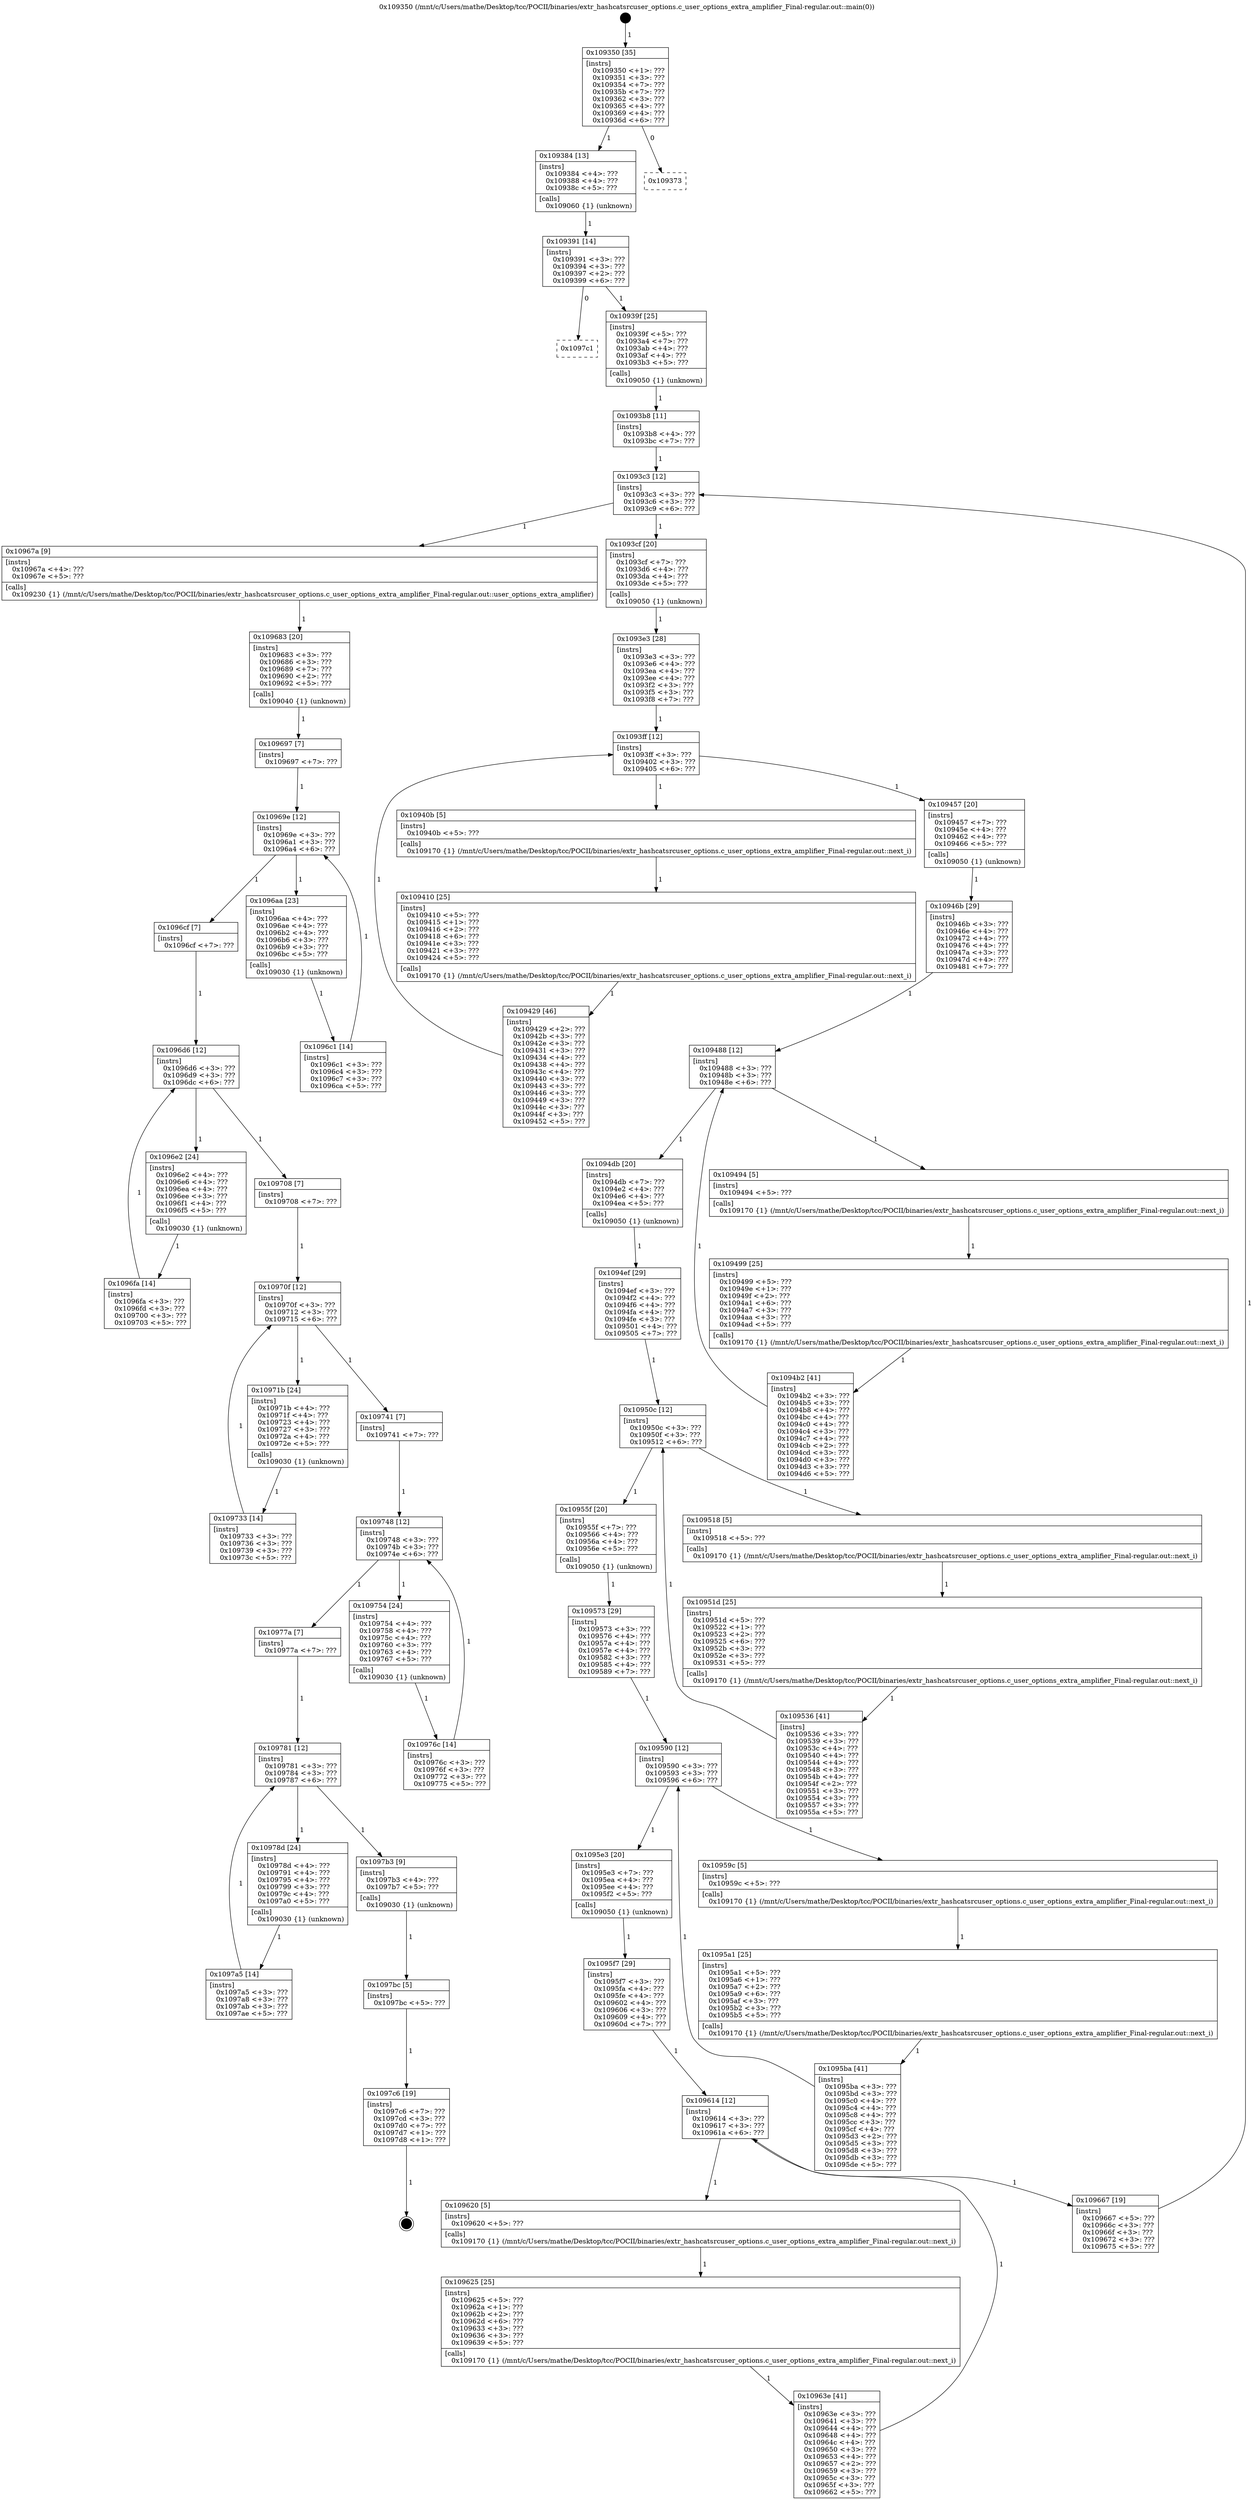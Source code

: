 digraph "0x109350" {
  label = "0x109350 (/mnt/c/Users/mathe/Desktop/tcc/POCII/binaries/extr_hashcatsrcuser_options.c_user_options_extra_amplifier_Final-regular.out::main(0))"
  labelloc = "t"
  node[shape=record]

  Entry [label="",width=0.3,height=0.3,shape=circle,fillcolor=black,style=filled]
  "0x109350" [label="{
     0x109350 [35]\l
     | [instrs]\l
     &nbsp;&nbsp;0x109350 \<+1\>: ???\l
     &nbsp;&nbsp;0x109351 \<+3\>: ???\l
     &nbsp;&nbsp;0x109354 \<+7\>: ???\l
     &nbsp;&nbsp;0x10935b \<+7\>: ???\l
     &nbsp;&nbsp;0x109362 \<+3\>: ???\l
     &nbsp;&nbsp;0x109365 \<+4\>: ???\l
     &nbsp;&nbsp;0x109369 \<+4\>: ???\l
     &nbsp;&nbsp;0x10936d \<+6\>: ???\l
  }"]
  "0x109384" [label="{
     0x109384 [13]\l
     | [instrs]\l
     &nbsp;&nbsp;0x109384 \<+4\>: ???\l
     &nbsp;&nbsp;0x109388 \<+4\>: ???\l
     &nbsp;&nbsp;0x10938c \<+5\>: ???\l
     | [calls]\l
     &nbsp;&nbsp;0x109060 \{1\} (unknown)\l
  }"]
  "0x109373" [label="{
     0x109373\l
  }", style=dashed]
  "0x109391" [label="{
     0x109391 [14]\l
     | [instrs]\l
     &nbsp;&nbsp;0x109391 \<+3\>: ???\l
     &nbsp;&nbsp;0x109394 \<+3\>: ???\l
     &nbsp;&nbsp;0x109397 \<+2\>: ???\l
     &nbsp;&nbsp;0x109399 \<+6\>: ???\l
  }"]
  "0x1097c1" [label="{
     0x1097c1\l
  }", style=dashed]
  "0x10939f" [label="{
     0x10939f [25]\l
     | [instrs]\l
     &nbsp;&nbsp;0x10939f \<+5\>: ???\l
     &nbsp;&nbsp;0x1093a4 \<+7\>: ???\l
     &nbsp;&nbsp;0x1093ab \<+4\>: ???\l
     &nbsp;&nbsp;0x1093af \<+4\>: ???\l
     &nbsp;&nbsp;0x1093b3 \<+5\>: ???\l
     | [calls]\l
     &nbsp;&nbsp;0x109050 \{1\} (unknown)\l
  }"]
  Exit [label="",width=0.3,height=0.3,shape=circle,fillcolor=black,style=filled,peripheries=2]
  "0x1093c3" [label="{
     0x1093c3 [12]\l
     | [instrs]\l
     &nbsp;&nbsp;0x1093c3 \<+3\>: ???\l
     &nbsp;&nbsp;0x1093c6 \<+3\>: ???\l
     &nbsp;&nbsp;0x1093c9 \<+6\>: ???\l
  }"]
  "0x10967a" [label="{
     0x10967a [9]\l
     | [instrs]\l
     &nbsp;&nbsp;0x10967a \<+4\>: ???\l
     &nbsp;&nbsp;0x10967e \<+5\>: ???\l
     | [calls]\l
     &nbsp;&nbsp;0x109230 \{1\} (/mnt/c/Users/mathe/Desktop/tcc/POCII/binaries/extr_hashcatsrcuser_options.c_user_options_extra_amplifier_Final-regular.out::user_options_extra_amplifier)\l
  }"]
  "0x1093cf" [label="{
     0x1093cf [20]\l
     | [instrs]\l
     &nbsp;&nbsp;0x1093cf \<+7\>: ???\l
     &nbsp;&nbsp;0x1093d6 \<+4\>: ???\l
     &nbsp;&nbsp;0x1093da \<+4\>: ???\l
     &nbsp;&nbsp;0x1093de \<+5\>: ???\l
     | [calls]\l
     &nbsp;&nbsp;0x109050 \{1\} (unknown)\l
  }"]
  "0x1093ff" [label="{
     0x1093ff [12]\l
     | [instrs]\l
     &nbsp;&nbsp;0x1093ff \<+3\>: ???\l
     &nbsp;&nbsp;0x109402 \<+3\>: ???\l
     &nbsp;&nbsp;0x109405 \<+6\>: ???\l
  }"]
  "0x109457" [label="{
     0x109457 [20]\l
     | [instrs]\l
     &nbsp;&nbsp;0x109457 \<+7\>: ???\l
     &nbsp;&nbsp;0x10945e \<+4\>: ???\l
     &nbsp;&nbsp;0x109462 \<+4\>: ???\l
     &nbsp;&nbsp;0x109466 \<+5\>: ???\l
     | [calls]\l
     &nbsp;&nbsp;0x109050 \{1\} (unknown)\l
  }"]
  "0x10940b" [label="{
     0x10940b [5]\l
     | [instrs]\l
     &nbsp;&nbsp;0x10940b \<+5\>: ???\l
     | [calls]\l
     &nbsp;&nbsp;0x109170 \{1\} (/mnt/c/Users/mathe/Desktop/tcc/POCII/binaries/extr_hashcatsrcuser_options.c_user_options_extra_amplifier_Final-regular.out::next_i)\l
  }"]
  "0x109410" [label="{
     0x109410 [25]\l
     | [instrs]\l
     &nbsp;&nbsp;0x109410 \<+5\>: ???\l
     &nbsp;&nbsp;0x109415 \<+1\>: ???\l
     &nbsp;&nbsp;0x109416 \<+2\>: ???\l
     &nbsp;&nbsp;0x109418 \<+6\>: ???\l
     &nbsp;&nbsp;0x10941e \<+3\>: ???\l
     &nbsp;&nbsp;0x109421 \<+3\>: ???\l
     &nbsp;&nbsp;0x109424 \<+5\>: ???\l
     | [calls]\l
     &nbsp;&nbsp;0x109170 \{1\} (/mnt/c/Users/mathe/Desktop/tcc/POCII/binaries/extr_hashcatsrcuser_options.c_user_options_extra_amplifier_Final-regular.out::next_i)\l
  }"]
  "0x109429" [label="{
     0x109429 [46]\l
     | [instrs]\l
     &nbsp;&nbsp;0x109429 \<+2\>: ???\l
     &nbsp;&nbsp;0x10942b \<+3\>: ???\l
     &nbsp;&nbsp;0x10942e \<+3\>: ???\l
     &nbsp;&nbsp;0x109431 \<+3\>: ???\l
     &nbsp;&nbsp;0x109434 \<+4\>: ???\l
     &nbsp;&nbsp;0x109438 \<+4\>: ???\l
     &nbsp;&nbsp;0x10943c \<+4\>: ???\l
     &nbsp;&nbsp;0x109440 \<+3\>: ???\l
     &nbsp;&nbsp;0x109443 \<+3\>: ???\l
     &nbsp;&nbsp;0x109446 \<+3\>: ???\l
     &nbsp;&nbsp;0x109449 \<+3\>: ???\l
     &nbsp;&nbsp;0x10944c \<+3\>: ???\l
     &nbsp;&nbsp;0x10944f \<+3\>: ???\l
     &nbsp;&nbsp;0x109452 \<+5\>: ???\l
  }"]
  "0x1093e3" [label="{
     0x1093e3 [28]\l
     | [instrs]\l
     &nbsp;&nbsp;0x1093e3 \<+3\>: ???\l
     &nbsp;&nbsp;0x1093e6 \<+4\>: ???\l
     &nbsp;&nbsp;0x1093ea \<+4\>: ???\l
     &nbsp;&nbsp;0x1093ee \<+4\>: ???\l
     &nbsp;&nbsp;0x1093f2 \<+3\>: ???\l
     &nbsp;&nbsp;0x1093f5 \<+3\>: ???\l
     &nbsp;&nbsp;0x1093f8 \<+7\>: ???\l
  }"]
  "0x109488" [label="{
     0x109488 [12]\l
     | [instrs]\l
     &nbsp;&nbsp;0x109488 \<+3\>: ???\l
     &nbsp;&nbsp;0x10948b \<+3\>: ???\l
     &nbsp;&nbsp;0x10948e \<+6\>: ???\l
  }"]
  "0x1094db" [label="{
     0x1094db [20]\l
     | [instrs]\l
     &nbsp;&nbsp;0x1094db \<+7\>: ???\l
     &nbsp;&nbsp;0x1094e2 \<+4\>: ???\l
     &nbsp;&nbsp;0x1094e6 \<+4\>: ???\l
     &nbsp;&nbsp;0x1094ea \<+5\>: ???\l
     | [calls]\l
     &nbsp;&nbsp;0x109050 \{1\} (unknown)\l
  }"]
  "0x109494" [label="{
     0x109494 [5]\l
     | [instrs]\l
     &nbsp;&nbsp;0x109494 \<+5\>: ???\l
     | [calls]\l
     &nbsp;&nbsp;0x109170 \{1\} (/mnt/c/Users/mathe/Desktop/tcc/POCII/binaries/extr_hashcatsrcuser_options.c_user_options_extra_amplifier_Final-regular.out::next_i)\l
  }"]
  "0x109499" [label="{
     0x109499 [25]\l
     | [instrs]\l
     &nbsp;&nbsp;0x109499 \<+5\>: ???\l
     &nbsp;&nbsp;0x10949e \<+1\>: ???\l
     &nbsp;&nbsp;0x10949f \<+2\>: ???\l
     &nbsp;&nbsp;0x1094a1 \<+6\>: ???\l
     &nbsp;&nbsp;0x1094a7 \<+3\>: ???\l
     &nbsp;&nbsp;0x1094aa \<+3\>: ???\l
     &nbsp;&nbsp;0x1094ad \<+5\>: ???\l
     | [calls]\l
     &nbsp;&nbsp;0x109170 \{1\} (/mnt/c/Users/mathe/Desktop/tcc/POCII/binaries/extr_hashcatsrcuser_options.c_user_options_extra_amplifier_Final-regular.out::next_i)\l
  }"]
  "0x1094b2" [label="{
     0x1094b2 [41]\l
     | [instrs]\l
     &nbsp;&nbsp;0x1094b2 \<+3\>: ???\l
     &nbsp;&nbsp;0x1094b5 \<+3\>: ???\l
     &nbsp;&nbsp;0x1094b8 \<+4\>: ???\l
     &nbsp;&nbsp;0x1094bc \<+4\>: ???\l
     &nbsp;&nbsp;0x1094c0 \<+4\>: ???\l
     &nbsp;&nbsp;0x1094c4 \<+3\>: ???\l
     &nbsp;&nbsp;0x1094c7 \<+4\>: ???\l
     &nbsp;&nbsp;0x1094cb \<+2\>: ???\l
     &nbsp;&nbsp;0x1094cd \<+3\>: ???\l
     &nbsp;&nbsp;0x1094d0 \<+3\>: ???\l
     &nbsp;&nbsp;0x1094d3 \<+3\>: ???\l
     &nbsp;&nbsp;0x1094d6 \<+5\>: ???\l
  }"]
  "0x10946b" [label="{
     0x10946b [29]\l
     | [instrs]\l
     &nbsp;&nbsp;0x10946b \<+3\>: ???\l
     &nbsp;&nbsp;0x10946e \<+4\>: ???\l
     &nbsp;&nbsp;0x109472 \<+4\>: ???\l
     &nbsp;&nbsp;0x109476 \<+4\>: ???\l
     &nbsp;&nbsp;0x10947a \<+3\>: ???\l
     &nbsp;&nbsp;0x10947d \<+4\>: ???\l
     &nbsp;&nbsp;0x109481 \<+7\>: ???\l
  }"]
  "0x10950c" [label="{
     0x10950c [12]\l
     | [instrs]\l
     &nbsp;&nbsp;0x10950c \<+3\>: ???\l
     &nbsp;&nbsp;0x10950f \<+3\>: ???\l
     &nbsp;&nbsp;0x109512 \<+6\>: ???\l
  }"]
  "0x10955f" [label="{
     0x10955f [20]\l
     | [instrs]\l
     &nbsp;&nbsp;0x10955f \<+7\>: ???\l
     &nbsp;&nbsp;0x109566 \<+4\>: ???\l
     &nbsp;&nbsp;0x10956a \<+4\>: ???\l
     &nbsp;&nbsp;0x10956e \<+5\>: ???\l
     | [calls]\l
     &nbsp;&nbsp;0x109050 \{1\} (unknown)\l
  }"]
  "0x109518" [label="{
     0x109518 [5]\l
     | [instrs]\l
     &nbsp;&nbsp;0x109518 \<+5\>: ???\l
     | [calls]\l
     &nbsp;&nbsp;0x109170 \{1\} (/mnt/c/Users/mathe/Desktop/tcc/POCII/binaries/extr_hashcatsrcuser_options.c_user_options_extra_amplifier_Final-regular.out::next_i)\l
  }"]
  "0x10951d" [label="{
     0x10951d [25]\l
     | [instrs]\l
     &nbsp;&nbsp;0x10951d \<+5\>: ???\l
     &nbsp;&nbsp;0x109522 \<+1\>: ???\l
     &nbsp;&nbsp;0x109523 \<+2\>: ???\l
     &nbsp;&nbsp;0x109525 \<+6\>: ???\l
     &nbsp;&nbsp;0x10952b \<+3\>: ???\l
     &nbsp;&nbsp;0x10952e \<+3\>: ???\l
     &nbsp;&nbsp;0x109531 \<+5\>: ???\l
     | [calls]\l
     &nbsp;&nbsp;0x109170 \{1\} (/mnt/c/Users/mathe/Desktop/tcc/POCII/binaries/extr_hashcatsrcuser_options.c_user_options_extra_amplifier_Final-regular.out::next_i)\l
  }"]
  "0x109536" [label="{
     0x109536 [41]\l
     | [instrs]\l
     &nbsp;&nbsp;0x109536 \<+3\>: ???\l
     &nbsp;&nbsp;0x109539 \<+3\>: ???\l
     &nbsp;&nbsp;0x10953c \<+4\>: ???\l
     &nbsp;&nbsp;0x109540 \<+4\>: ???\l
     &nbsp;&nbsp;0x109544 \<+4\>: ???\l
     &nbsp;&nbsp;0x109548 \<+3\>: ???\l
     &nbsp;&nbsp;0x10954b \<+4\>: ???\l
     &nbsp;&nbsp;0x10954f \<+2\>: ???\l
     &nbsp;&nbsp;0x109551 \<+3\>: ???\l
     &nbsp;&nbsp;0x109554 \<+3\>: ???\l
     &nbsp;&nbsp;0x109557 \<+3\>: ???\l
     &nbsp;&nbsp;0x10955a \<+5\>: ???\l
  }"]
  "0x1094ef" [label="{
     0x1094ef [29]\l
     | [instrs]\l
     &nbsp;&nbsp;0x1094ef \<+3\>: ???\l
     &nbsp;&nbsp;0x1094f2 \<+4\>: ???\l
     &nbsp;&nbsp;0x1094f6 \<+4\>: ???\l
     &nbsp;&nbsp;0x1094fa \<+4\>: ???\l
     &nbsp;&nbsp;0x1094fe \<+3\>: ???\l
     &nbsp;&nbsp;0x109501 \<+4\>: ???\l
     &nbsp;&nbsp;0x109505 \<+7\>: ???\l
  }"]
  "0x109590" [label="{
     0x109590 [12]\l
     | [instrs]\l
     &nbsp;&nbsp;0x109590 \<+3\>: ???\l
     &nbsp;&nbsp;0x109593 \<+3\>: ???\l
     &nbsp;&nbsp;0x109596 \<+6\>: ???\l
  }"]
  "0x1095e3" [label="{
     0x1095e3 [20]\l
     | [instrs]\l
     &nbsp;&nbsp;0x1095e3 \<+7\>: ???\l
     &nbsp;&nbsp;0x1095ea \<+4\>: ???\l
     &nbsp;&nbsp;0x1095ee \<+4\>: ???\l
     &nbsp;&nbsp;0x1095f2 \<+5\>: ???\l
     | [calls]\l
     &nbsp;&nbsp;0x109050 \{1\} (unknown)\l
  }"]
  "0x10959c" [label="{
     0x10959c [5]\l
     | [instrs]\l
     &nbsp;&nbsp;0x10959c \<+5\>: ???\l
     | [calls]\l
     &nbsp;&nbsp;0x109170 \{1\} (/mnt/c/Users/mathe/Desktop/tcc/POCII/binaries/extr_hashcatsrcuser_options.c_user_options_extra_amplifier_Final-regular.out::next_i)\l
  }"]
  "0x1095a1" [label="{
     0x1095a1 [25]\l
     | [instrs]\l
     &nbsp;&nbsp;0x1095a1 \<+5\>: ???\l
     &nbsp;&nbsp;0x1095a6 \<+1\>: ???\l
     &nbsp;&nbsp;0x1095a7 \<+2\>: ???\l
     &nbsp;&nbsp;0x1095a9 \<+6\>: ???\l
     &nbsp;&nbsp;0x1095af \<+3\>: ???\l
     &nbsp;&nbsp;0x1095b2 \<+3\>: ???\l
     &nbsp;&nbsp;0x1095b5 \<+5\>: ???\l
     | [calls]\l
     &nbsp;&nbsp;0x109170 \{1\} (/mnt/c/Users/mathe/Desktop/tcc/POCII/binaries/extr_hashcatsrcuser_options.c_user_options_extra_amplifier_Final-regular.out::next_i)\l
  }"]
  "0x1095ba" [label="{
     0x1095ba [41]\l
     | [instrs]\l
     &nbsp;&nbsp;0x1095ba \<+3\>: ???\l
     &nbsp;&nbsp;0x1095bd \<+3\>: ???\l
     &nbsp;&nbsp;0x1095c0 \<+4\>: ???\l
     &nbsp;&nbsp;0x1095c4 \<+4\>: ???\l
     &nbsp;&nbsp;0x1095c8 \<+4\>: ???\l
     &nbsp;&nbsp;0x1095cc \<+3\>: ???\l
     &nbsp;&nbsp;0x1095cf \<+4\>: ???\l
     &nbsp;&nbsp;0x1095d3 \<+2\>: ???\l
     &nbsp;&nbsp;0x1095d5 \<+3\>: ???\l
     &nbsp;&nbsp;0x1095d8 \<+3\>: ???\l
     &nbsp;&nbsp;0x1095db \<+3\>: ???\l
     &nbsp;&nbsp;0x1095de \<+5\>: ???\l
  }"]
  "0x109573" [label="{
     0x109573 [29]\l
     | [instrs]\l
     &nbsp;&nbsp;0x109573 \<+3\>: ???\l
     &nbsp;&nbsp;0x109576 \<+4\>: ???\l
     &nbsp;&nbsp;0x10957a \<+4\>: ???\l
     &nbsp;&nbsp;0x10957e \<+4\>: ???\l
     &nbsp;&nbsp;0x109582 \<+3\>: ???\l
     &nbsp;&nbsp;0x109585 \<+4\>: ???\l
     &nbsp;&nbsp;0x109589 \<+7\>: ???\l
  }"]
  "0x109614" [label="{
     0x109614 [12]\l
     | [instrs]\l
     &nbsp;&nbsp;0x109614 \<+3\>: ???\l
     &nbsp;&nbsp;0x109617 \<+3\>: ???\l
     &nbsp;&nbsp;0x10961a \<+6\>: ???\l
  }"]
  "0x109667" [label="{
     0x109667 [19]\l
     | [instrs]\l
     &nbsp;&nbsp;0x109667 \<+5\>: ???\l
     &nbsp;&nbsp;0x10966c \<+3\>: ???\l
     &nbsp;&nbsp;0x10966f \<+3\>: ???\l
     &nbsp;&nbsp;0x109672 \<+3\>: ???\l
     &nbsp;&nbsp;0x109675 \<+5\>: ???\l
  }"]
  "0x109620" [label="{
     0x109620 [5]\l
     | [instrs]\l
     &nbsp;&nbsp;0x109620 \<+5\>: ???\l
     | [calls]\l
     &nbsp;&nbsp;0x109170 \{1\} (/mnt/c/Users/mathe/Desktop/tcc/POCII/binaries/extr_hashcatsrcuser_options.c_user_options_extra_amplifier_Final-regular.out::next_i)\l
  }"]
  "0x109625" [label="{
     0x109625 [25]\l
     | [instrs]\l
     &nbsp;&nbsp;0x109625 \<+5\>: ???\l
     &nbsp;&nbsp;0x10962a \<+1\>: ???\l
     &nbsp;&nbsp;0x10962b \<+2\>: ???\l
     &nbsp;&nbsp;0x10962d \<+6\>: ???\l
     &nbsp;&nbsp;0x109633 \<+3\>: ???\l
     &nbsp;&nbsp;0x109636 \<+3\>: ???\l
     &nbsp;&nbsp;0x109639 \<+5\>: ???\l
     | [calls]\l
     &nbsp;&nbsp;0x109170 \{1\} (/mnt/c/Users/mathe/Desktop/tcc/POCII/binaries/extr_hashcatsrcuser_options.c_user_options_extra_amplifier_Final-regular.out::next_i)\l
  }"]
  "0x10963e" [label="{
     0x10963e [41]\l
     | [instrs]\l
     &nbsp;&nbsp;0x10963e \<+3\>: ???\l
     &nbsp;&nbsp;0x109641 \<+3\>: ???\l
     &nbsp;&nbsp;0x109644 \<+4\>: ???\l
     &nbsp;&nbsp;0x109648 \<+4\>: ???\l
     &nbsp;&nbsp;0x10964c \<+4\>: ???\l
     &nbsp;&nbsp;0x109650 \<+3\>: ???\l
     &nbsp;&nbsp;0x109653 \<+4\>: ???\l
     &nbsp;&nbsp;0x109657 \<+2\>: ???\l
     &nbsp;&nbsp;0x109659 \<+3\>: ???\l
     &nbsp;&nbsp;0x10965c \<+3\>: ???\l
     &nbsp;&nbsp;0x10965f \<+3\>: ???\l
     &nbsp;&nbsp;0x109662 \<+5\>: ???\l
  }"]
  "0x1095f7" [label="{
     0x1095f7 [29]\l
     | [instrs]\l
     &nbsp;&nbsp;0x1095f7 \<+3\>: ???\l
     &nbsp;&nbsp;0x1095fa \<+4\>: ???\l
     &nbsp;&nbsp;0x1095fe \<+4\>: ???\l
     &nbsp;&nbsp;0x109602 \<+4\>: ???\l
     &nbsp;&nbsp;0x109606 \<+3\>: ???\l
     &nbsp;&nbsp;0x109609 \<+4\>: ???\l
     &nbsp;&nbsp;0x10960d \<+7\>: ???\l
  }"]
  "0x1097c6" [label="{
     0x1097c6 [19]\l
     | [instrs]\l
     &nbsp;&nbsp;0x1097c6 \<+7\>: ???\l
     &nbsp;&nbsp;0x1097cd \<+3\>: ???\l
     &nbsp;&nbsp;0x1097d0 \<+7\>: ???\l
     &nbsp;&nbsp;0x1097d7 \<+1\>: ???\l
     &nbsp;&nbsp;0x1097d8 \<+1\>: ???\l
  }"]
  "0x1093b8" [label="{
     0x1093b8 [11]\l
     | [instrs]\l
     &nbsp;&nbsp;0x1093b8 \<+4\>: ???\l
     &nbsp;&nbsp;0x1093bc \<+7\>: ???\l
  }"]
  "0x109683" [label="{
     0x109683 [20]\l
     | [instrs]\l
     &nbsp;&nbsp;0x109683 \<+3\>: ???\l
     &nbsp;&nbsp;0x109686 \<+3\>: ???\l
     &nbsp;&nbsp;0x109689 \<+7\>: ???\l
     &nbsp;&nbsp;0x109690 \<+2\>: ???\l
     &nbsp;&nbsp;0x109692 \<+5\>: ???\l
     | [calls]\l
     &nbsp;&nbsp;0x109040 \{1\} (unknown)\l
  }"]
  "0x10969e" [label="{
     0x10969e [12]\l
     | [instrs]\l
     &nbsp;&nbsp;0x10969e \<+3\>: ???\l
     &nbsp;&nbsp;0x1096a1 \<+3\>: ???\l
     &nbsp;&nbsp;0x1096a4 \<+6\>: ???\l
  }"]
  "0x1096d6" [label="{
     0x1096d6 [12]\l
     | [instrs]\l
     &nbsp;&nbsp;0x1096d6 \<+3\>: ???\l
     &nbsp;&nbsp;0x1096d9 \<+3\>: ???\l
     &nbsp;&nbsp;0x1096dc \<+6\>: ???\l
  }"]
  "0x1096aa" [label="{
     0x1096aa [23]\l
     | [instrs]\l
     &nbsp;&nbsp;0x1096aa \<+4\>: ???\l
     &nbsp;&nbsp;0x1096ae \<+4\>: ???\l
     &nbsp;&nbsp;0x1096b2 \<+4\>: ???\l
     &nbsp;&nbsp;0x1096b6 \<+3\>: ???\l
     &nbsp;&nbsp;0x1096b9 \<+3\>: ???\l
     &nbsp;&nbsp;0x1096bc \<+5\>: ???\l
     | [calls]\l
     &nbsp;&nbsp;0x109030 \{1\} (unknown)\l
  }"]
  "0x1096c1" [label="{
     0x1096c1 [14]\l
     | [instrs]\l
     &nbsp;&nbsp;0x1096c1 \<+3\>: ???\l
     &nbsp;&nbsp;0x1096c4 \<+3\>: ???\l
     &nbsp;&nbsp;0x1096c7 \<+3\>: ???\l
     &nbsp;&nbsp;0x1096ca \<+5\>: ???\l
  }"]
  "0x109697" [label="{
     0x109697 [7]\l
     | [instrs]\l
     &nbsp;&nbsp;0x109697 \<+7\>: ???\l
  }"]
  "0x10970f" [label="{
     0x10970f [12]\l
     | [instrs]\l
     &nbsp;&nbsp;0x10970f \<+3\>: ???\l
     &nbsp;&nbsp;0x109712 \<+3\>: ???\l
     &nbsp;&nbsp;0x109715 \<+6\>: ???\l
  }"]
  "0x1096e2" [label="{
     0x1096e2 [24]\l
     | [instrs]\l
     &nbsp;&nbsp;0x1096e2 \<+4\>: ???\l
     &nbsp;&nbsp;0x1096e6 \<+4\>: ???\l
     &nbsp;&nbsp;0x1096ea \<+4\>: ???\l
     &nbsp;&nbsp;0x1096ee \<+3\>: ???\l
     &nbsp;&nbsp;0x1096f1 \<+4\>: ???\l
     &nbsp;&nbsp;0x1096f5 \<+5\>: ???\l
     | [calls]\l
     &nbsp;&nbsp;0x109030 \{1\} (unknown)\l
  }"]
  "0x1096fa" [label="{
     0x1096fa [14]\l
     | [instrs]\l
     &nbsp;&nbsp;0x1096fa \<+3\>: ???\l
     &nbsp;&nbsp;0x1096fd \<+3\>: ???\l
     &nbsp;&nbsp;0x109700 \<+3\>: ???\l
     &nbsp;&nbsp;0x109703 \<+5\>: ???\l
  }"]
  "0x1096cf" [label="{
     0x1096cf [7]\l
     | [instrs]\l
     &nbsp;&nbsp;0x1096cf \<+7\>: ???\l
  }"]
  "0x109748" [label="{
     0x109748 [12]\l
     | [instrs]\l
     &nbsp;&nbsp;0x109748 \<+3\>: ???\l
     &nbsp;&nbsp;0x10974b \<+3\>: ???\l
     &nbsp;&nbsp;0x10974e \<+6\>: ???\l
  }"]
  "0x10971b" [label="{
     0x10971b [24]\l
     | [instrs]\l
     &nbsp;&nbsp;0x10971b \<+4\>: ???\l
     &nbsp;&nbsp;0x10971f \<+4\>: ???\l
     &nbsp;&nbsp;0x109723 \<+4\>: ???\l
     &nbsp;&nbsp;0x109727 \<+3\>: ???\l
     &nbsp;&nbsp;0x10972a \<+4\>: ???\l
     &nbsp;&nbsp;0x10972e \<+5\>: ???\l
     | [calls]\l
     &nbsp;&nbsp;0x109030 \{1\} (unknown)\l
  }"]
  "0x109733" [label="{
     0x109733 [14]\l
     | [instrs]\l
     &nbsp;&nbsp;0x109733 \<+3\>: ???\l
     &nbsp;&nbsp;0x109736 \<+3\>: ???\l
     &nbsp;&nbsp;0x109739 \<+3\>: ???\l
     &nbsp;&nbsp;0x10973c \<+5\>: ???\l
  }"]
  "0x109708" [label="{
     0x109708 [7]\l
     | [instrs]\l
     &nbsp;&nbsp;0x109708 \<+7\>: ???\l
  }"]
  "0x109781" [label="{
     0x109781 [12]\l
     | [instrs]\l
     &nbsp;&nbsp;0x109781 \<+3\>: ???\l
     &nbsp;&nbsp;0x109784 \<+3\>: ???\l
     &nbsp;&nbsp;0x109787 \<+6\>: ???\l
  }"]
  "0x109754" [label="{
     0x109754 [24]\l
     | [instrs]\l
     &nbsp;&nbsp;0x109754 \<+4\>: ???\l
     &nbsp;&nbsp;0x109758 \<+4\>: ???\l
     &nbsp;&nbsp;0x10975c \<+4\>: ???\l
     &nbsp;&nbsp;0x109760 \<+3\>: ???\l
     &nbsp;&nbsp;0x109763 \<+4\>: ???\l
     &nbsp;&nbsp;0x109767 \<+5\>: ???\l
     | [calls]\l
     &nbsp;&nbsp;0x109030 \{1\} (unknown)\l
  }"]
  "0x10976c" [label="{
     0x10976c [14]\l
     | [instrs]\l
     &nbsp;&nbsp;0x10976c \<+3\>: ???\l
     &nbsp;&nbsp;0x10976f \<+3\>: ???\l
     &nbsp;&nbsp;0x109772 \<+3\>: ???\l
     &nbsp;&nbsp;0x109775 \<+5\>: ???\l
  }"]
  "0x109741" [label="{
     0x109741 [7]\l
     | [instrs]\l
     &nbsp;&nbsp;0x109741 \<+7\>: ???\l
  }"]
  "0x1097b3" [label="{
     0x1097b3 [9]\l
     | [instrs]\l
     &nbsp;&nbsp;0x1097b3 \<+4\>: ???\l
     &nbsp;&nbsp;0x1097b7 \<+5\>: ???\l
     | [calls]\l
     &nbsp;&nbsp;0x109030 \{1\} (unknown)\l
  }"]
  "0x10978d" [label="{
     0x10978d [24]\l
     | [instrs]\l
     &nbsp;&nbsp;0x10978d \<+4\>: ???\l
     &nbsp;&nbsp;0x109791 \<+4\>: ???\l
     &nbsp;&nbsp;0x109795 \<+4\>: ???\l
     &nbsp;&nbsp;0x109799 \<+3\>: ???\l
     &nbsp;&nbsp;0x10979c \<+4\>: ???\l
     &nbsp;&nbsp;0x1097a0 \<+5\>: ???\l
     | [calls]\l
     &nbsp;&nbsp;0x109030 \{1\} (unknown)\l
  }"]
  "0x1097a5" [label="{
     0x1097a5 [14]\l
     | [instrs]\l
     &nbsp;&nbsp;0x1097a5 \<+3\>: ???\l
     &nbsp;&nbsp;0x1097a8 \<+3\>: ???\l
     &nbsp;&nbsp;0x1097ab \<+3\>: ???\l
     &nbsp;&nbsp;0x1097ae \<+5\>: ???\l
  }"]
  "0x10977a" [label="{
     0x10977a [7]\l
     | [instrs]\l
     &nbsp;&nbsp;0x10977a \<+7\>: ???\l
  }"]
  "0x1097bc" [label="{
     0x1097bc [5]\l
     | [instrs]\l
     &nbsp;&nbsp;0x1097bc \<+5\>: ???\l
  }"]
  Entry -> "0x109350" [label=" 1"]
  "0x109350" -> "0x109384" [label=" 1"]
  "0x109350" -> "0x109373" [label=" 0"]
  "0x109384" -> "0x109391" [label=" 1"]
  "0x109391" -> "0x1097c1" [label=" 0"]
  "0x109391" -> "0x10939f" [label=" 1"]
  "0x1097c6" -> Exit [label=" 1"]
  "0x10939f" -> "0x1093b8" [label=" 1"]
  "0x1093c3" -> "0x10967a" [label=" 1"]
  "0x1093c3" -> "0x1093cf" [label=" 1"]
  "0x1093cf" -> "0x1093e3" [label=" 1"]
  "0x1093ff" -> "0x109457" [label=" 1"]
  "0x1093ff" -> "0x10940b" [label=" 1"]
  "0x10940b" -> "0x109410" [label=" 1"]
  "0x109410" -> "0x109429" [label=" 1"]
  "0x1093e3" -> "0x1093ff" [label=" 1"]
  "0x109429" -> "0x1093ff" [label=" 1"]
  "0x109457" -> "0x10946b" [label=" 1"]
  "0x109488" -> "0x1094db" [label=" 1"]
  "0x109488" -> "0x109494" [label=" 1"]
  "0x109494" -> "0x109499" [label=" 1"]
  "0x109499" -> "0x1094b2" [label=" 1"]
  "0x10946b" -> "0x109488" [label=" 1"]
  "0x1094b2" -> "0x109488" [label=" 1"]
  "0x1094db" -> "0x1094ef" [label=" 1"]
  "0x10950c" -> "0x10955f" [label=" 1"]
  "0x10950c" -> "0x109518" [label=" 1"]
  "0x109518" -> "0x10951d" [label=" 1"]
  "0x10951d" -> "0x109536" [label=" 1"]
  "0x1094ef" -> "0x10950c" [label=" 1"]
  "0x109536" -> "0x10950c" [label=" 1"]
  "0x10955f" -> "0x109573" [label=" 1"]
  "0x109590" -> "0x1095e3" [label=" 1"]
  "0x109590" -> "0x10959c" [label=" 1"]
  "0x10959c" -> "0x1095a1" [label=" 1"]
  "0x1095a1" -> "0x1095ba" [label=" 1"]
  "0x109573" -> "0x109590" [label=" 1"]
  "0x1095ba" -> "0x109590" [label=" 1"]
  "0x1095e3" -> "0x1095f7" [label=" 1"]
  "0x109614" -> "0x109667" [label=" 1"]
  "0x109614" -> "0x109620" [label=" 1"]
  "0x109620" -> "0x109625" [label=" 1"]
  "0x109625" -> "0x10963e" [label=" 1"]
  "0x1095f7" -> "0x109614" [label=" 1"]
  "0x10963e" -> "0x109614" [label=" 1"]
  "0x1097bc" -> "0x1097c6" [label=" 1"]
  "0x1093b8" -> "0x1093c3" [label=" 1"]
  "0x109667" -> "0x1093c3" [label=" 1"]
  "0x10967a" -> "0x109683" [label=" 1"]
  "0x109683" -> "0x109697" [label=" 1"]
  "0x10969e" -> "0x1096cf" [label=" 1"]
  "0x10969e" -> "0x1096aa" [label=" 1"]
  "0x1096aa" -> "0x1096c1" [label=" 1"]
  "0x109697" -> "0x10969e" [label=" 1"]
  "0x1096c1" -> "0x10969e" [label=" 1"]
  "0x1096d6" -> "0x109708" [label=" 1"]
  "0x1096d6" -> "0x1096e2" [label=" 1"]
  "0x1096e2" -> "0x1096fa" [label=" 1"]
  "0x1096cf" -> "0x1096d6" [label=" 1"]
  "0x1096fa" -> "0x1096d6" [label=" 1"]
  "0x10970f" -> "0x109741" [label=" 1"]
  "0x10970f" -> "0x10971b" [label=" 1"]
  "0x10971b" -> "0x109733" [label=" 1"]
  "0x109708" -> "0x10970f" [label=" 1"]
  "0x109733" -> "0x10970f" [label=" 1"]
  "0x109748" -> "0x10977a" [label=" 1"]
  "0x109748" -> "0x109754" [label=" 1"]
  "0x109754" -> "0x10976c" [label=" 1"]
  "0x109741" -> "0x109748" [label=" 1"]
  "0x10976c" -> "0x109748" [label=" 1"]
  "0x109781" -> "0x1097b3" [label=" 1"]
  "0x109781" -> "0x10978d" [label=" 1"]
  "0x10978d" -> "0x1097a5" [label=" 1"]
  "0x10977a" -> "0x109781" [label=" 1"]
  "0x1097a5" -> "0x109781" [label=" 1"]
  "0x1097b3" -> "0x1097bc" [label=" 1"]
}
